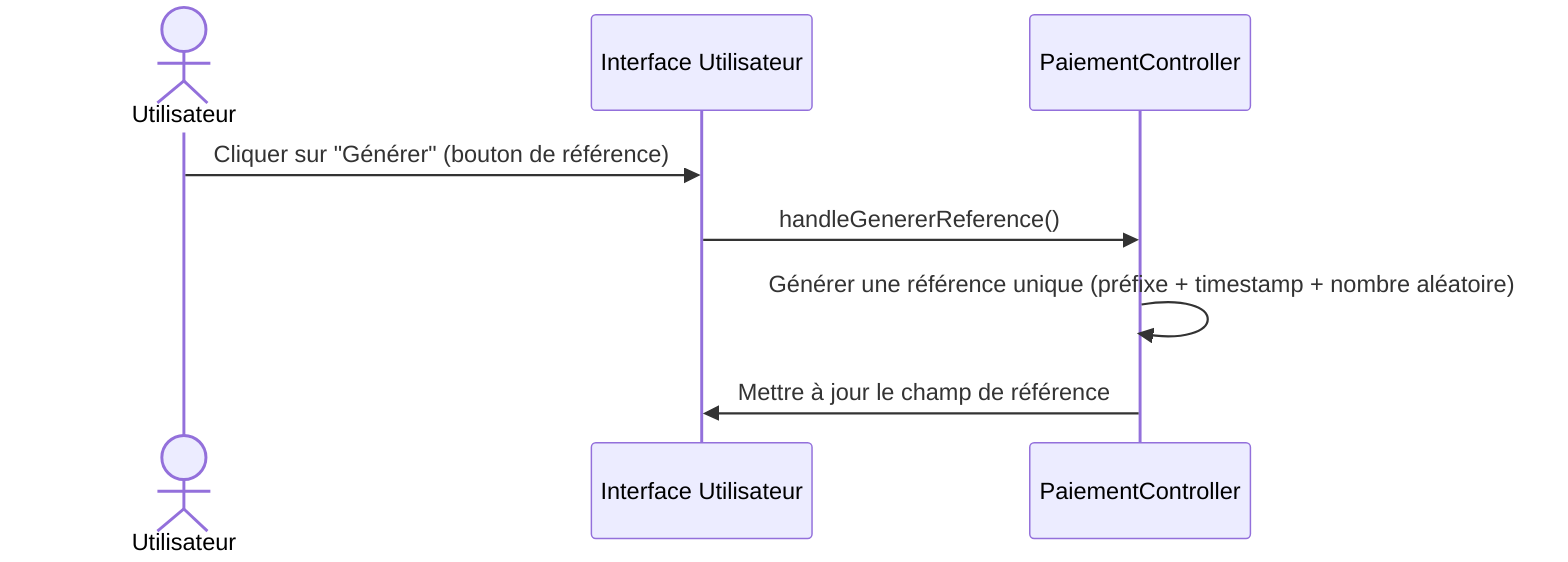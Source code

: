 sequenceDiagram
    actor Utilisateur
    participant IHM as Interface Utilisateur
    participant Ctrl as PaiementController

    Utilisateur->>IHM: Cliquer sur "Générer" (bouton de référence)
    IHM->>Ctrl: handleGenererReference()
    Ctrl->>Ctrl: Générer une référence unique (préfixe + timestamp + nombre aléatoire)
    Ctrl->>IHM: Mettre à jour le champ de référence